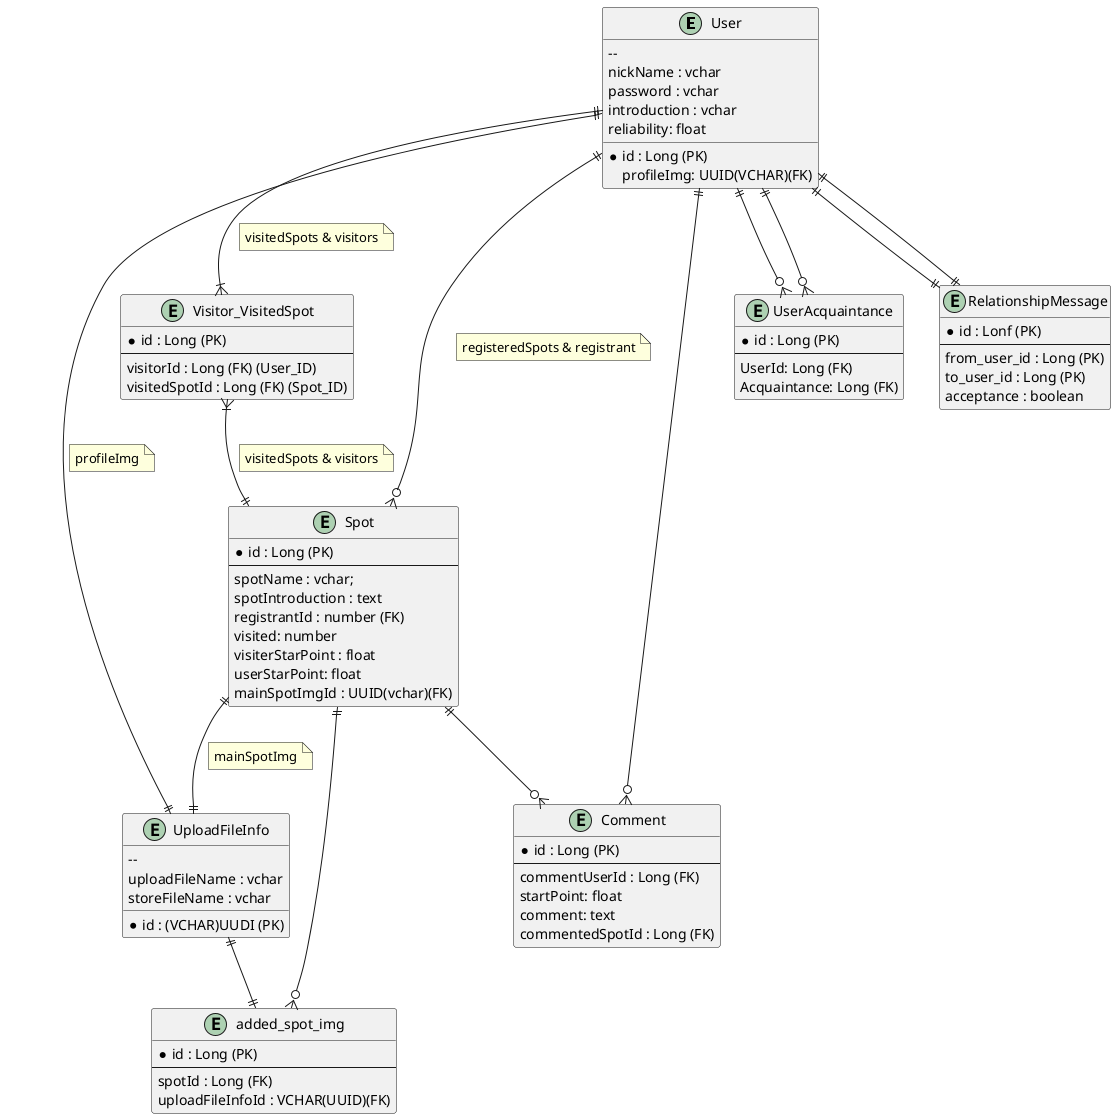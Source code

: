 @startuml ERDiagram

entity User {
*id : Long (PK)
  --
nickName : vchar
password : vchar
introduction : vchar
reliability: float
profileImg: UUID(VCHAR)(FK) 

}

entity Visitor_VisitedSpot {
  *id : Long (PK)
  --
  visitorId : Long (FK) (User_ID)
  visitedSpotId : Long (FK) (Spot_ID)
}

entity Spot {
  *id : Long (PK)
  --
  spotName : vchar;
  spotIntroduction : text
  registrantId : number (FK)
  visited: number
  visiterStarPoint : float 
  userStarPoint: float
  mainSpotImgId : UUID(vchar)(FK) 
}


entity UploadFileInfo {
*id : (VCHAR)UUDI (PK)
 --
  uploadFileName : vchar
  storeFileName : vchar
}

entity added_spot_img {
 *id : Long (PK)
 --
 spotId : Long (FK)
  uploadFileInfoId : VCHAR(UUID)(FK)
}

entity Comment {
*id : Long (PK)
--
commentUserId : Long (FK)
startPoint: float
comment: text
commentedSpotId : Long (FK)
}

entity UserAcquaintance {
  *id : Long (PK)
  --
  UserId: Long (FK)
  Acquaintance: Long (FK)
}

entity RelationshipMessage{
  *id : Lonf (PK)
  --
  from_user_id : Long (PK)
  to_user_id : Long (PK)
  acceptance : boolean 
}


User ||--|{ Visitor_VisitedSpot
note on link : visitedSpots & visitors

User ||--o{ Spot
note on link : registeredSpots & registrant

Visitor_VisitedSpot }|--|| Spot
note on link : visitedSpots & visitors

User ||--|| UploadFileInfo
note on link : profileImg

Spot ||--|| UploadFileInfo
note on link : mainSpotImg

Spot ||--o{ added_spot_img

UploadFileInfo ||--|| added_spot_img

User ||--o{ Comment

Spot ||--o{ Comment

User ||--o{ UserAcquaintance
User ||--o{ UserAcquaintance

User ||--|| RelationshipMessage
User ||--|| RelationshipMessage

@enduml